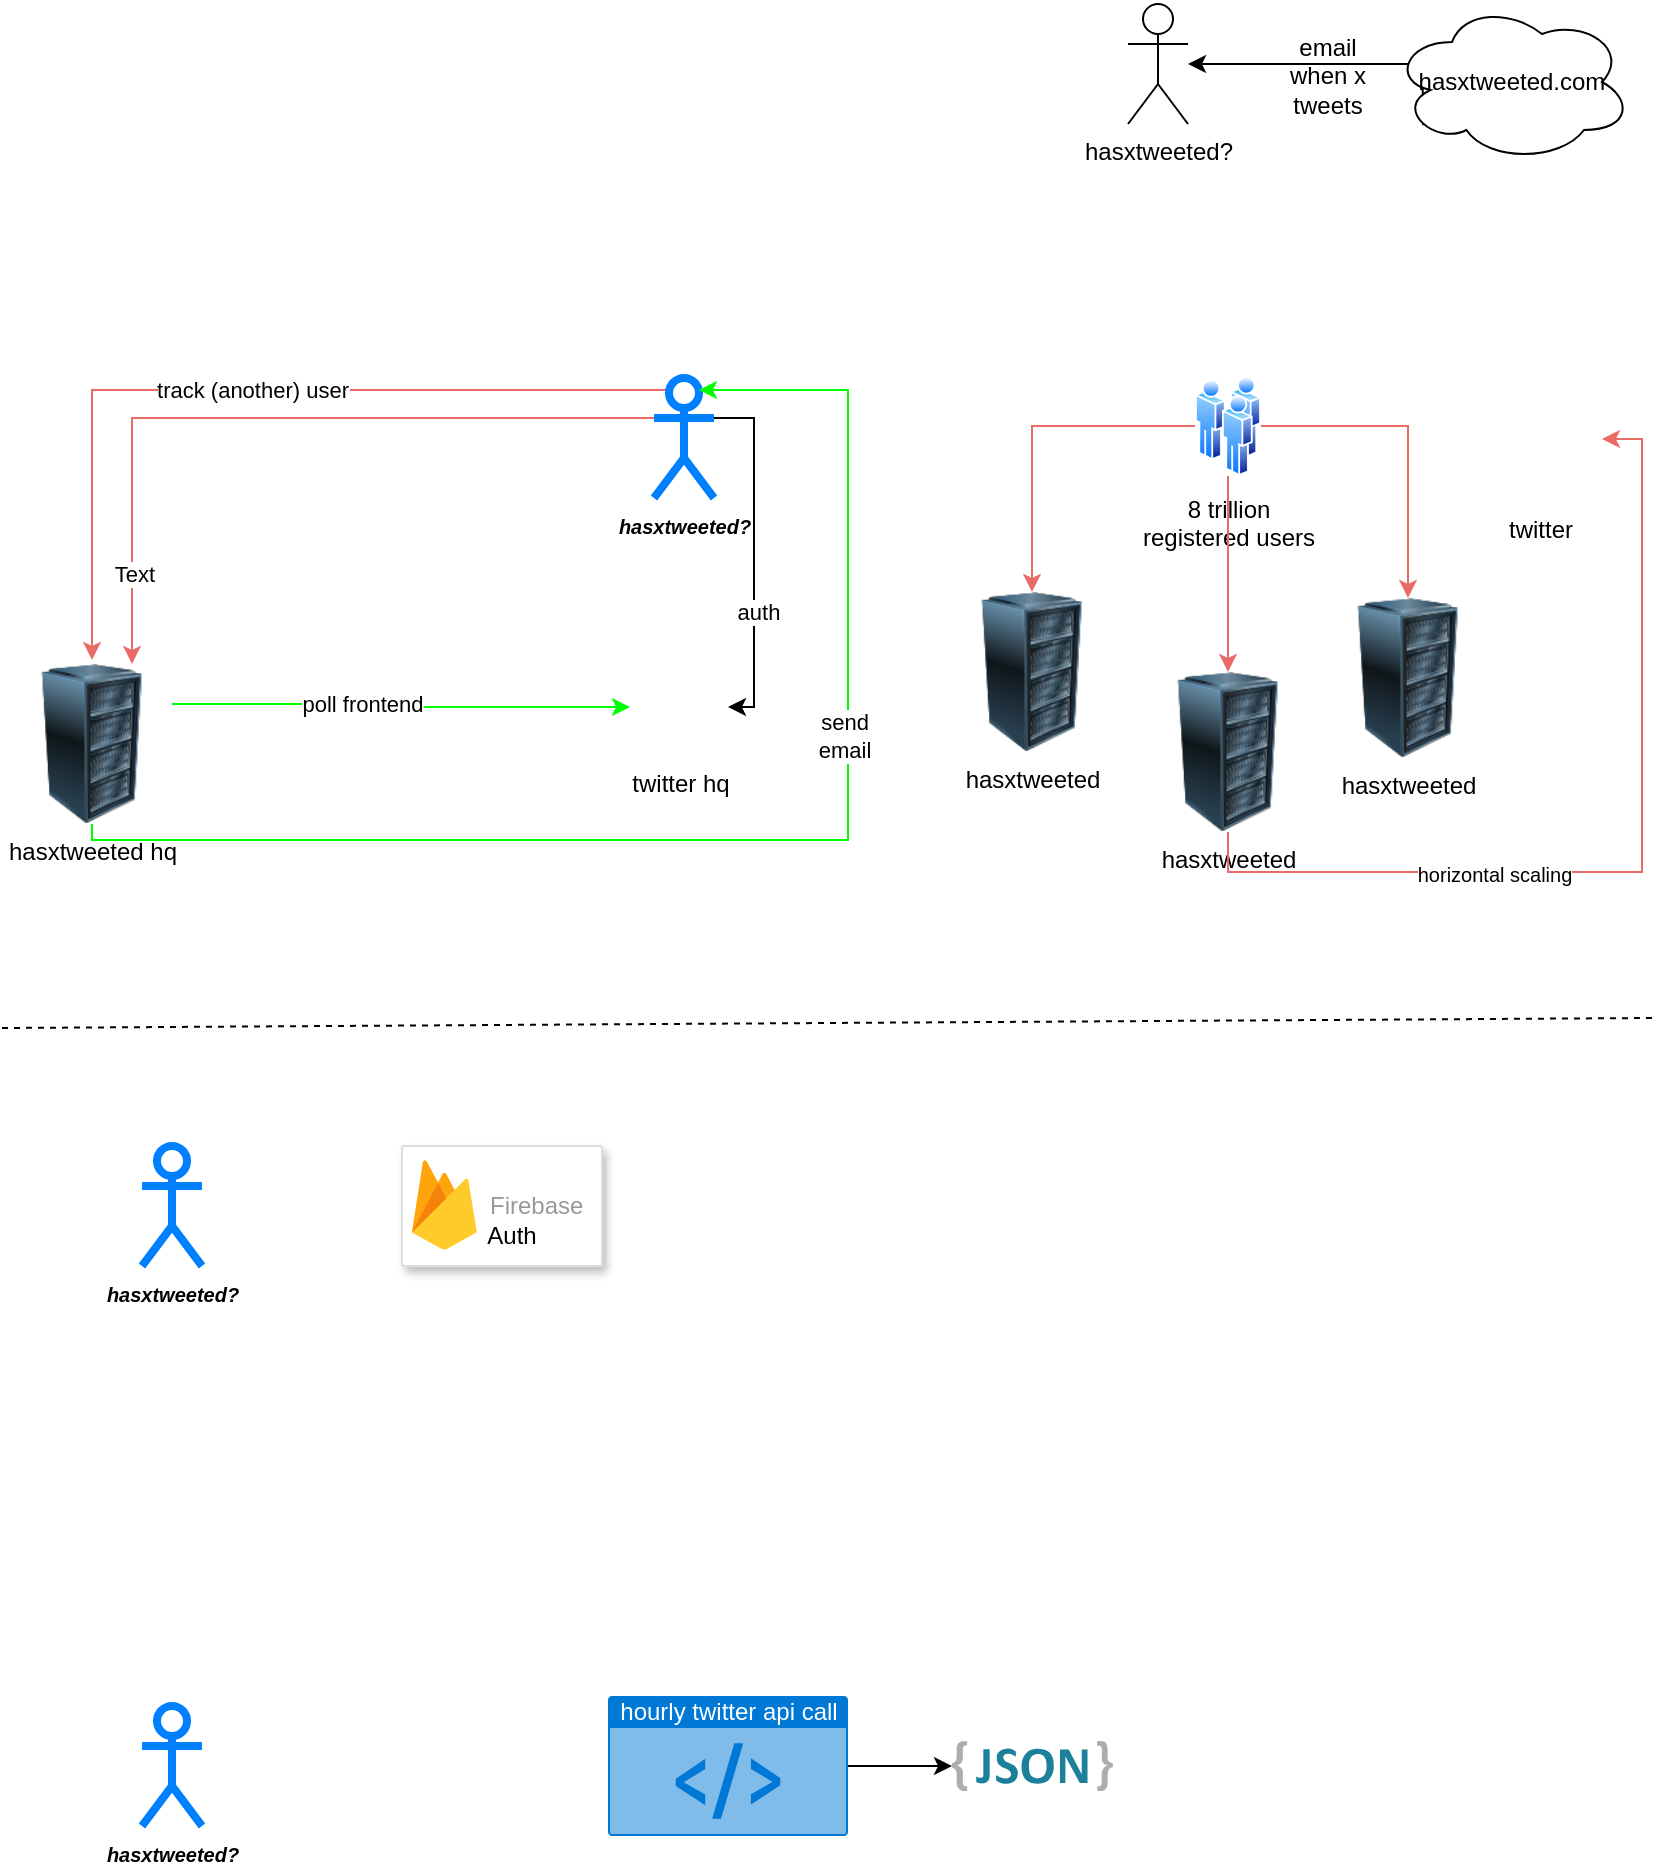 <mxfile version="20.6.0" type="github">
  <diagram id="J7PCiVSG_ARbWewbJg5h" name="Page-1">
    <mxGraphModel dx="1886" dy="977" grid="0" gridSize="10" guides="1" tooltips="1" connect="1" arrows="1" fold="1" page="1" pageScale="1" pageWidth="827" pageHeight="1169" math="0" shadow="0">
      <root>
        <mxCell id="0" />
        <mxCell id="1" parent="0" />
        <mxCell id="cK_ipXSFLJ-vsnFEt7Lf-35" value="" style="group" parent="1" vertex="1" connectable="0">
          <mxGeometry x="565" y="13" width="252" height="80" as="geometry" />
        </mxCell>
        <mxCell id="cK_ipXSFLJ-vsnFEt7Lf-1" value="hasxtweeted?" style="shape=umlActor;verticalLabelPosition=bottom;verticalAlign=top;html=1;outlineConnect=0;" parent="cK_ipXSFLJ-vsnFEt7Lf-35" vertex="1">
          <mxGeometry y="1" width="30" height="60" as="geometry" />
        </mxCell>
        <mxCell id="cK_ipXSFLJ-vsnFEt7Lf-4" value="email when x tweets" style="text;html=1;strokeColor=none;fillColor=none;align=center;verticalAlign=middle;whiteSpace=wrap;rounded=0;" parent="cK_ipXSFLJ-vsnFEt7Lf-35" vertex="1">
          <mxGeometry x="70" y="22" width="60" height="30" as="geometry" />
        </mxCell>
        <mxCell id="cK_ipXSFLJ-vsnFEt7Lf-8" style="edgeStyle=orthogonalEdgeStyle;rounded=0;orthogonalLoop=1;jettySize=auto;html=1;exitX=0.13;exitY=0.77;exitDx=0;exitDy=0;exitPerimeter=0;" parent="cK_ipXSFLJ-vsnFEt7Lf-35" source="cK_ipXSFLJ-vsnFEt7Lf-5" target="cK_ipXSFLJ-vsnFEt7Lf-1" edge="1">
          <mxGeometry relative="1" as="geometry">
            <Array as="points">
              <mxPoint x="147" y="53" />
              <mxPoint x="147" y="31" />
            </Array>
          </mxGeometry>
        </mxCell>
        <mxCell id="cK_ipXSFLJ-vsnFEt7Lf-5" value="hasxtweeted.com" style="ellipse;shape=cloud;whiteSpace=wrap;html=1;" parent="cK_ipXSFLJ-vsnFEt7Lf-35" vertex="1">
          <mxGeometry x="132" width="120" height="80" as="geometry" />
        </mxCell>
        <mxCell id="0wO39ZMsaJi5sEc2yO7A-1" value="" style="group" parent="1" vertex="1" connectable="0">
          <mxGeometry x="477" y="200" width="325" height="228" as="geometry" />
        </mxCell>
        <mxCell id="cK_ipXSFLJ-vsnFEt7Lf-32" value="8 trillion &lt;br&gt;registered users" style="aspect=fixed;perimeter=ellipsePerimeter;html=1;align=center;shadow=0;dashed=0;spacingTop=3;image;image=img/lib/active_directory/users.svg;" parent="0wO39ZMsaJi5sEc2yO7A-1" vertex="1">
          <mxGeometry x="121.5" width="33" height="50" as="geometry" />
        </mxCell>
        <mxCell id="cK_ipXSFLJ-vsnFEt7Lf-33" value="hasxtweeted" style="image;html=1;image=img/lib/clip_art/computers/Server_Rack_128x128.png" parent="0wO39ZMsaJi5sEc2yO7A-1" vertex="1">
          <mxGeometry x="98" y="148" width="80" height="80" as="geometry" />
        </mxCell>
        <mxCell id="cK_ipXSFLJ-vsnFEt7Lf-38" style="edgeStyle=orthogonalEdgeStyle;rounded=0;orthogonalLoop=1;jettySize=auto;html=1;exitX=0.5;exitY=1;exitDx=0;exitDy=0;entryX=0.5;entryY=0;entryDx=0;entryDy=0;strokeColor=#EA6B66;" parent="0wO39ZMsaJi5sEc2yO7A-1" source="cK_ipXSFLJ-vsnFEt7Lf-32" target="cK_ipXSFLJ-vsnFEt7Lf-33" edge="1">
          <mxGeometry relative="1" as="geometry" />
        </mxCell>
        <mxCell id="cK_ipXSFLJ-vsnFEt7Lf-39" value="twitter" style="shape=image;html=1;verticalAlign=top;verticalLabelPosition=bottom;labelBackgroundColor=#ffffff;imageAspect=0;aspect=fixed;image=https://cdn3.iconfinder.com/data/icons/2018-social-media-logotypes/1000/2018_social_media_popular_app_logo_twitter-128.png;strokeColor=#007FFF;strokeWidth=4;" parent="0wO39ZMsaJi5sEc2yO7A-1" vertex="1">
          <mxGeometry x="262" width="63" height="63" as="geometry" />
        </mxCell>
        <mxCell id="cK_ipXSFLJ-vsnFEt7Lf-47" style="edgeStyle=orthogonalEdgeStyle;rounded=0;orthogonalLoop=1;jettySize=auto;html=1;exitX=0.5;exitY=1;exitDx=0;exitDy=0;entryX=1;entryY=0.5;entryDx=0;entryDy=0;strokeColor=#EA6B66;fontSize=10;" parent="0wO39ZMsaJi5sEc2yO7A-1" source="cK_ipXSFLJ-vsnFEt7Lf-33" target="cK_ipXSFLJ-vsnFEt7Lf-39" edge="1">
          <mxGeometry relative="1" as="geometry" />
        </mxCell>
        <mxCell id="cK_ipXSFLJ-vsnFEt7Lf-48" value="horizontal scaling" style="edgeLabel;html=1;align=center;verticalAlign=middle;resizable=0;points=[];fontSize=10;" parent="cK_ipXSFLJ-vsnFEt7Lf-47" vertex="1" connectable="0">
          <mxGeometry x="-0.347" relative="1" as="geometry">
            <mxPoint x="1" y="1" as="offset" />
          </mxGeometry>
        </mxCell>
        <mxCell id="cK_ipXSFLJ-vsnFEt7Lf-41" value="hasxtweeted" style="image;html=1;image=img/lib/clip_art/computers/Server_Rack_128x128.png" parent="0wO39ZMsaJi5sEc2yO7A-1" vertex="1">
          <mxGeometry y="108" width="80" height="80" as="geometry" />
        </mxCell>
        <mxCell id="cK_ipXSFLJ-vsnFEt7Lf-44" style="edgeStyle=orthogonalEdgeStyle;rounded=0;orthogonalLoop=1;jettySize=auto;html=1;exitX=0;exitY=0.5;exitDx=0;exitDy=0;strokeColor=#EA6B66;fontSize=10;" parent="0wO39ZMsaJi5sEc2yO7A-1" source="cK_ipXSFLJ-vsnFEt7Lf-32" target="cK_ipXSFLJ-vsnFEt7Lf-41" edge="1">
          <mxGeometry relative="1" as="geometry" />
        </mxCell>
        <mxCell id="cK_ipXSFLJ-vsnFEt7Lf-42" value="hasxtweeted" style="image;html=1;image=img/lib/clip_art/computers/Server_Rack_128x128.png" parent="0wO39ZMsaJi5sEc2yO7A-1" vertex="1">
          <mxGeometry x="188" y="111" width="80" height="80" as="geometry" />
        </mxCell>
        <mxCell id="cK_ipXSFLJ-vsnFEt7Lf-43" style="edgeStyle=orthogonalEdgeStyle;rounded=0;orthogonalLoop=1;jettySize=auto;html=1;exitX=1;exitY=0.5;exitDx=0;exitDy=0;entryX=0.5;entryY=0;entryDx=0;entryDy=0;strokeColor=#EA6B66;fontSize=10;" parent="0wO39ZMsaJi5sEc2yO7A-1" source="cK_ipXSFLJ-vsnFEt7Lf-32" target="cK_ipXSFLJ-vsnFEt7Lf-42" edge="1">
          <mxGeometry relative="1" as="geometry" />
        </mxCell>
        <mxCell id="0wO39ZMsaJi5sEc2yO7A-2" value="" style="group" parent="1" vertex="1" connectable="0">
          <mxGeometry x="7" y="201" width="418" height="231" as="geometry" />
        </mxCell>
        <mxCell id="cK_ipXSFLJ-vsnFEt7Lf-10" value="hasxtweeted hq" style="image;html=1;image=img/lib/clip_art/computers/Server_Rack_128x128.png" parent="0wO39ZMsaJi5sEc2yO7A-2" vertex="1">
          <mxGeometry y="143" width="80" height="80" as="geometry" />
        </mxCell>
        <mxCell id="cK_ipXSFLJ-vsnFEt7Lf-17" style="edgeStyle=orthogonalEdgeStyle;rounded=0;orthogonalLoop=1;jettySize=auto;html=1;exitX=0.5;exitY=0;exitDx=0;exitDy=0;exitPerimeter=0;strokeColor=#EA6B66;" parent="0wO39ZMsaJi5sEc2yO7A-2" edge="1">
          <mxGeometry relative="1" as="geometry">
            <mxPoint x="336" y="-2" as="sourcePoint" />
            <mxPoint x="40" y="141" as="targetPoint" />
            <Array as="points">
              <mxPoint x="336" y="6" />
              <mxPoint x="40" y="6" />
            </Array>
          </mxGeometry>
        </mxCell>
        <mxCell id="cK_ipXSFLJ-vsnFEt7Lf-18" value="track (another) user" style="edgeLabel;html=1;align=center;verticalAlign=middle;resizable=0;points=[];" parent="cK_ipXSFLJ-vsnFEt7Lf-17" vertex="1" connectable="0">
          <mxGeometry x="0.021" relative="1" as="geometry">
            <mxPoint as="offset" />
          </mxGeometry>
        </mxCell>
        <mxCell id="cK_ipXSFLJ-vsnFEt7Lf-36" style="edgeStyle=orthogonalEdgeStyle;rounded=0;orthogonalLoop=1;jettySize=auto;html=1;exitX=0;exitY=0.333;exitDx=0;exitDy=0;exitPerimeter=0;entryX=0.75;entryY=0;entryDx=0;entryDy=0;strokeColor=#EA6B66;" parent="0wO39ZMsaJi5sEc2yO7A-2" source="cK_ipXSFLJ-vsnFEt7Lf-12" target="cK_ipXSFLJ-vsnFEt7Lf-10" edge="1">
          <mxGeometry relative="1" as="geometry" />
        </mxCell>
        <mxCell id="cK_ipXSFLJ-vsnFEt7Lf-37" value="Text" style="edgeLabel;html=1;align=center;verticalAlign=middle;resizable=0;points=[];" parent="cK_ipXSFLJ-vsnFEt7Lf-36" vertex="1" connectable="0">
          <mxGeometry x="0.766" y="1" relative="1" as="geometry">
            <mxPoint as="offset" />
          </mxGeometry>
        </mxCell>
        <mxCell id="cK_ipXSFLJ-vsnFEt7Lf-12" value="&lt;font style=&quot;font-size: 10px;&quot;&gt;&lt;b&gt;&lt;i&gt;hasxtweeted?&lt;/i&gt;&lt;/b&gt;&lt;/font&gt;" style="shape=umlActor;verticalLabelPosition=bottom;verticalAlign=top;html=1;outlineConnect=0;strokeColor=#007FFF;strokeWidth=4;" parent="0wO39ZMsaJi5sEc2yO7A-2" vertex="1">
          <mxGeometry x="321" width="30" height="60" as="geometry" />
        </mxCell>
        <mxCell id="cK_ipXSFLJ-vsnFEt7Lf-26" style="edgeStyle=orthogonalEdgeStyle;rounded=0;orthogonalLoop=1;jettySize=auto;html=1;exitX=0.5;exitY=1;exitDx=0;exitDy=0;entryX=0.75;entryY=0.1;entryDx=0;entryDy=0;entryPerimeter=0;strokeColor=#00FF00;" parent="0wO39ZMsaJi5sEc2yO7A-2" source="cK_ipXSFLJ-vsnFEt7Lf-10" target="cK_ipXSFLJ-vsnFEt7Lf-12" edge="1">
          <mxGeometry relative="1" as="geometry">
            <mxPoint x="488" y="117" as="targetPoint" />
            <Array as="points">
              <mxPoint x="40" y="231" />
              <mxPoint x="418" y="231" />
              <mxPoint x="418" y="6" />
            </Array>
          </mxGeometry>
        </mxCell>
        <mxCell id="cK_ipXSFLJ-vsnFEt7Lf-27" value="send&lt;br&gt;email" style="edgeLabel;html=1;align=center;verticalAlign=middle;resizable=0;points=[];" parent="cK_ipXSFLJ-vsnFEt7Lf-26" vertex="1" connectable="0">
          <mxGeometry x="0.283" y="2" relative="1" as="geometry">
            <mxPoint y="1" as="offset" />
          </mxGeometry>
        </mxCell>
        <mxCell id="cK_ipXSFLJ-vsnFEt7Lf-40" value="twitter hq" style="shape=image;html=1;verticalAlign=top;verticalLabelPosition=bottom;labelBackgroundColor=#ffffff;imageAspect=0;aspect=fixed;image=https://cdn3.iconfinder.com/data/icons/2018-social-media-logotypes/1000/2018_social_media_popular_app_logo_twitter-128.png;strokeColor=#007FFF;strokeWidth=4;" parent="0wO39ZMsaJi5sEc2yO7A-2" vertex="1">
          <mxGeometry x="309" y="140" width="49" height="49" as="geometry" />
        </mxCell>
        <mxCell id="cK_ipXSFLJ-vsnFEt7Lf-24" style="edgeStyle=orthogonalEdgeStyle;rounded=0;orthogonalLoop=1;jettySize=auto;html=1;exitX=1;exitY=0.25;exitDx=0;exitDy=0;entryX=0;entryY=0.5;entryDx=0;entryDy=0;strokeColor=#00FF00;" parent="0wO39ZMsaJi5sEc2yO7A-2" source="cK_ipXSFLJ-vsnFEt7Lf-10" target="cK_ipXSFLJ-vsnFEt7Lf-40" edge="1">
          <mxGeometry relative="1" as="geometry">
            <mxPoint x="313.462" y="163.182" as="targetPoint" />
          </mxGeometry>
        </mxCell>
        <mxCell id="cK_ipXSFLJ-vsnFEt7Lf-25" value="poll frontend" style="edgeLabel;html=1;align=center;verticalAlign=middle;resizable=0;points=[];" parent="cK_ipXSFLJ-vsnFEt7Lf-24" vertex="1" connectable="0">
          <mxGeometry x="-0.17" y="1" relative="1" as="geometry">
            <mxPoint x="-1" y="1" as="offset" />
          </mxGeometry>
        </mxCell>
        <mxCell id="cK_ipXSFLJ-vsnFEt7Lf-20" style="edgeStyle=orthogonalEdgeStyle;rounded=0;orthogonalLoop=1;jettySize=auto;html=1;exitX=1;exitY=0.333;exitDx=0;exitDy=0;exitPerimeter=0;entryX=1;entryY=0.5;entryDx=0;entryDy=0;" parent="0wO39ZMsaJi5sEc2yO7A-2" source="cK_ipXSFLJ-vsnFEt7Lf-12" target="cK_ipXSFLJ-vsnFEt7Lf-40" edge="1">
          <mxGeometry relative="1" as="geometry">
            <mxPoint x="361" y="174" as="targetPoint" />
          </mxGeometry>
        </mxCell>
        <mxCell id="cK_ipXSFLJ-vsnFEt7Lf-21" value="auth" style="edgeLabel;html=1;align=center;verticalAlign=middle;resizable=0;points=[];" parent="cK_ipXSFLJ-vsnFEt7Lf-20" vertex="1" connectable="0">
          <mxGeometry x="0.315" y="2" relative="1" as="geometry">
            <mxPoint as="offset" />
          </mxGeometry>
        </mxCell>
        <mxCell id="0wO39ZMsaJi5sEc2yO7A-4" value="" style="endArrow=none;html=1;rounded=0;dashed=1;" parent="1" edge="1">
          <mxGeometry width="50" height="50" relative="1" as="geometry">
            <mxPoint x="2" y="526" as="sourcePoint" />
            <mxPoint x="827" y="521" as="targetPoint" />
          </mxGeometry>
        </mxCell>
        <mxCell id="gkOUxmOmiZH8hGSmIL-G-13" style="edgeStyle=orthogonalEdgeStyle;rounded=0;orthogonalLoop=1;jettySize=auto;html=1;exitX=1;exitY=0.5;exitDx=0;exitDy=0;exitPerimeter=0;" edge="1" parent="1" source="gkOUxmOmiZH8hGSmIL-G-6" target="gkOUxmOmiZH8hGSmIL-G-12">
          <mxGeometry relative="1" as="geometry" />
        </mxCell>
        <mxCell id="gkOUxmOmiZH8hGSmIL-G-6" value="hourly twitter api call" style="html=1;strokeColor=none;fillColor=#0079D6;labelPosition=center;verticalLabelPosition=middle;verticalAlign=top;align=center;fontSize=12;outlineConnect=0;spacingTop=-6;fontColor=#FFFFFF;sketch=0;shape=mxgraph.sitemap.script;" vertex="1" parent="1">
          <mxGeometry x="305" y="860" width="120" height="70" as="geometry" />
        </mxCell>
        <mxCell id="gkOUxmOmiZH8hGSmIL-G-7" value="&lt;font style=&quot;font-size: 10px;&quot;&gt;&lt;b&gt;&lt;i&gt;hasxtweeted?&lt;/i&gt;&lt;/b&gt;&lt;/font&gt;" style="shape=umlActor;verticalLabelPosition=bottom;verticalAlign=top;html=1;outlineConnect=0;strokeColor=#007FFF;strokeWidth=4;" vertex="1" parent="1">
          <mxGeometry x="72" y="865" width="30" height="60" as="geometry" />
        </mxCell>
        <mxCell id="gkOUxmOmiZH8hGSmIL-G-8" value="&lt;font style=&quot;font-size: 10px;&quot;&gt;&lt;b&gt;&lt;i&gt;hasxtweeted?&lt;/i&gt;&lt;/b&gt;&lt;/font&gt;" style="shape=umlActor;verticalLabelPosition=bottom;verticalAlign=top;html=1;outlineConnect=0;strokeColor=#007FFF;strokeWidth=4;" vertex="1" parent="1">
          <mxGeometry x="72" y="585" width="30" height="60" as="geometry" />
        </mxCell>
        <mxCell id="gkOUxmOmiZH8hGSmIL-G-10" value="&#xa;&#xa;   Auth" style="strokeColor=#dddddd;shadow=1;strokeWidth=1;rounded=1;absoluteArcSize=1;arcSize=2;" vertex="1" parent="1">
          <mxGeometry x="202" y="585" width="100" height="60" as="geometry" />
        </mxCell>
        <mxCell id="gkOUxmOmiZH8hGSmIL-G-11" value="Firebase" style="sketch=0;dashed=0;connectable=0;html=1;fillColor=#5184F3;strokeColor=none;shape=mxgraph.gcp2.firebase;part=1;labelPosition=right;verticalLabelPosition=middle;align=left;verticalAlign=middle;spacingLeft=5;fontColor=#999999;fontSize=12;" vertex="1" parent="gkOUxmOmiZH8hGSmIL-G-10">
          <mxGeometry width="32.4" height="45" relative="1" as="geometry">
            <mxPoint x="5" y="7" as="offset" />
          </mxGeometry>
        </mxCell>
        <mxCell id="gkOUxmOmiZH8hGSmIL-G-12" value="" style="dashed=0;outlineConnect=0;html=1;align=center;labelPosition=center;verticalLabelPosition=bottom;verticalAlign=top;shape=mxgraph.weblogos.json_2" vertex="1" parent="1">
          <mxGeometry x="477" y="882.4" width="80.4" height="25.2" as="geometry" />
        </mxCell>
      </root>
    </mxGraphModel>
  </diagram>
</mxfile>
